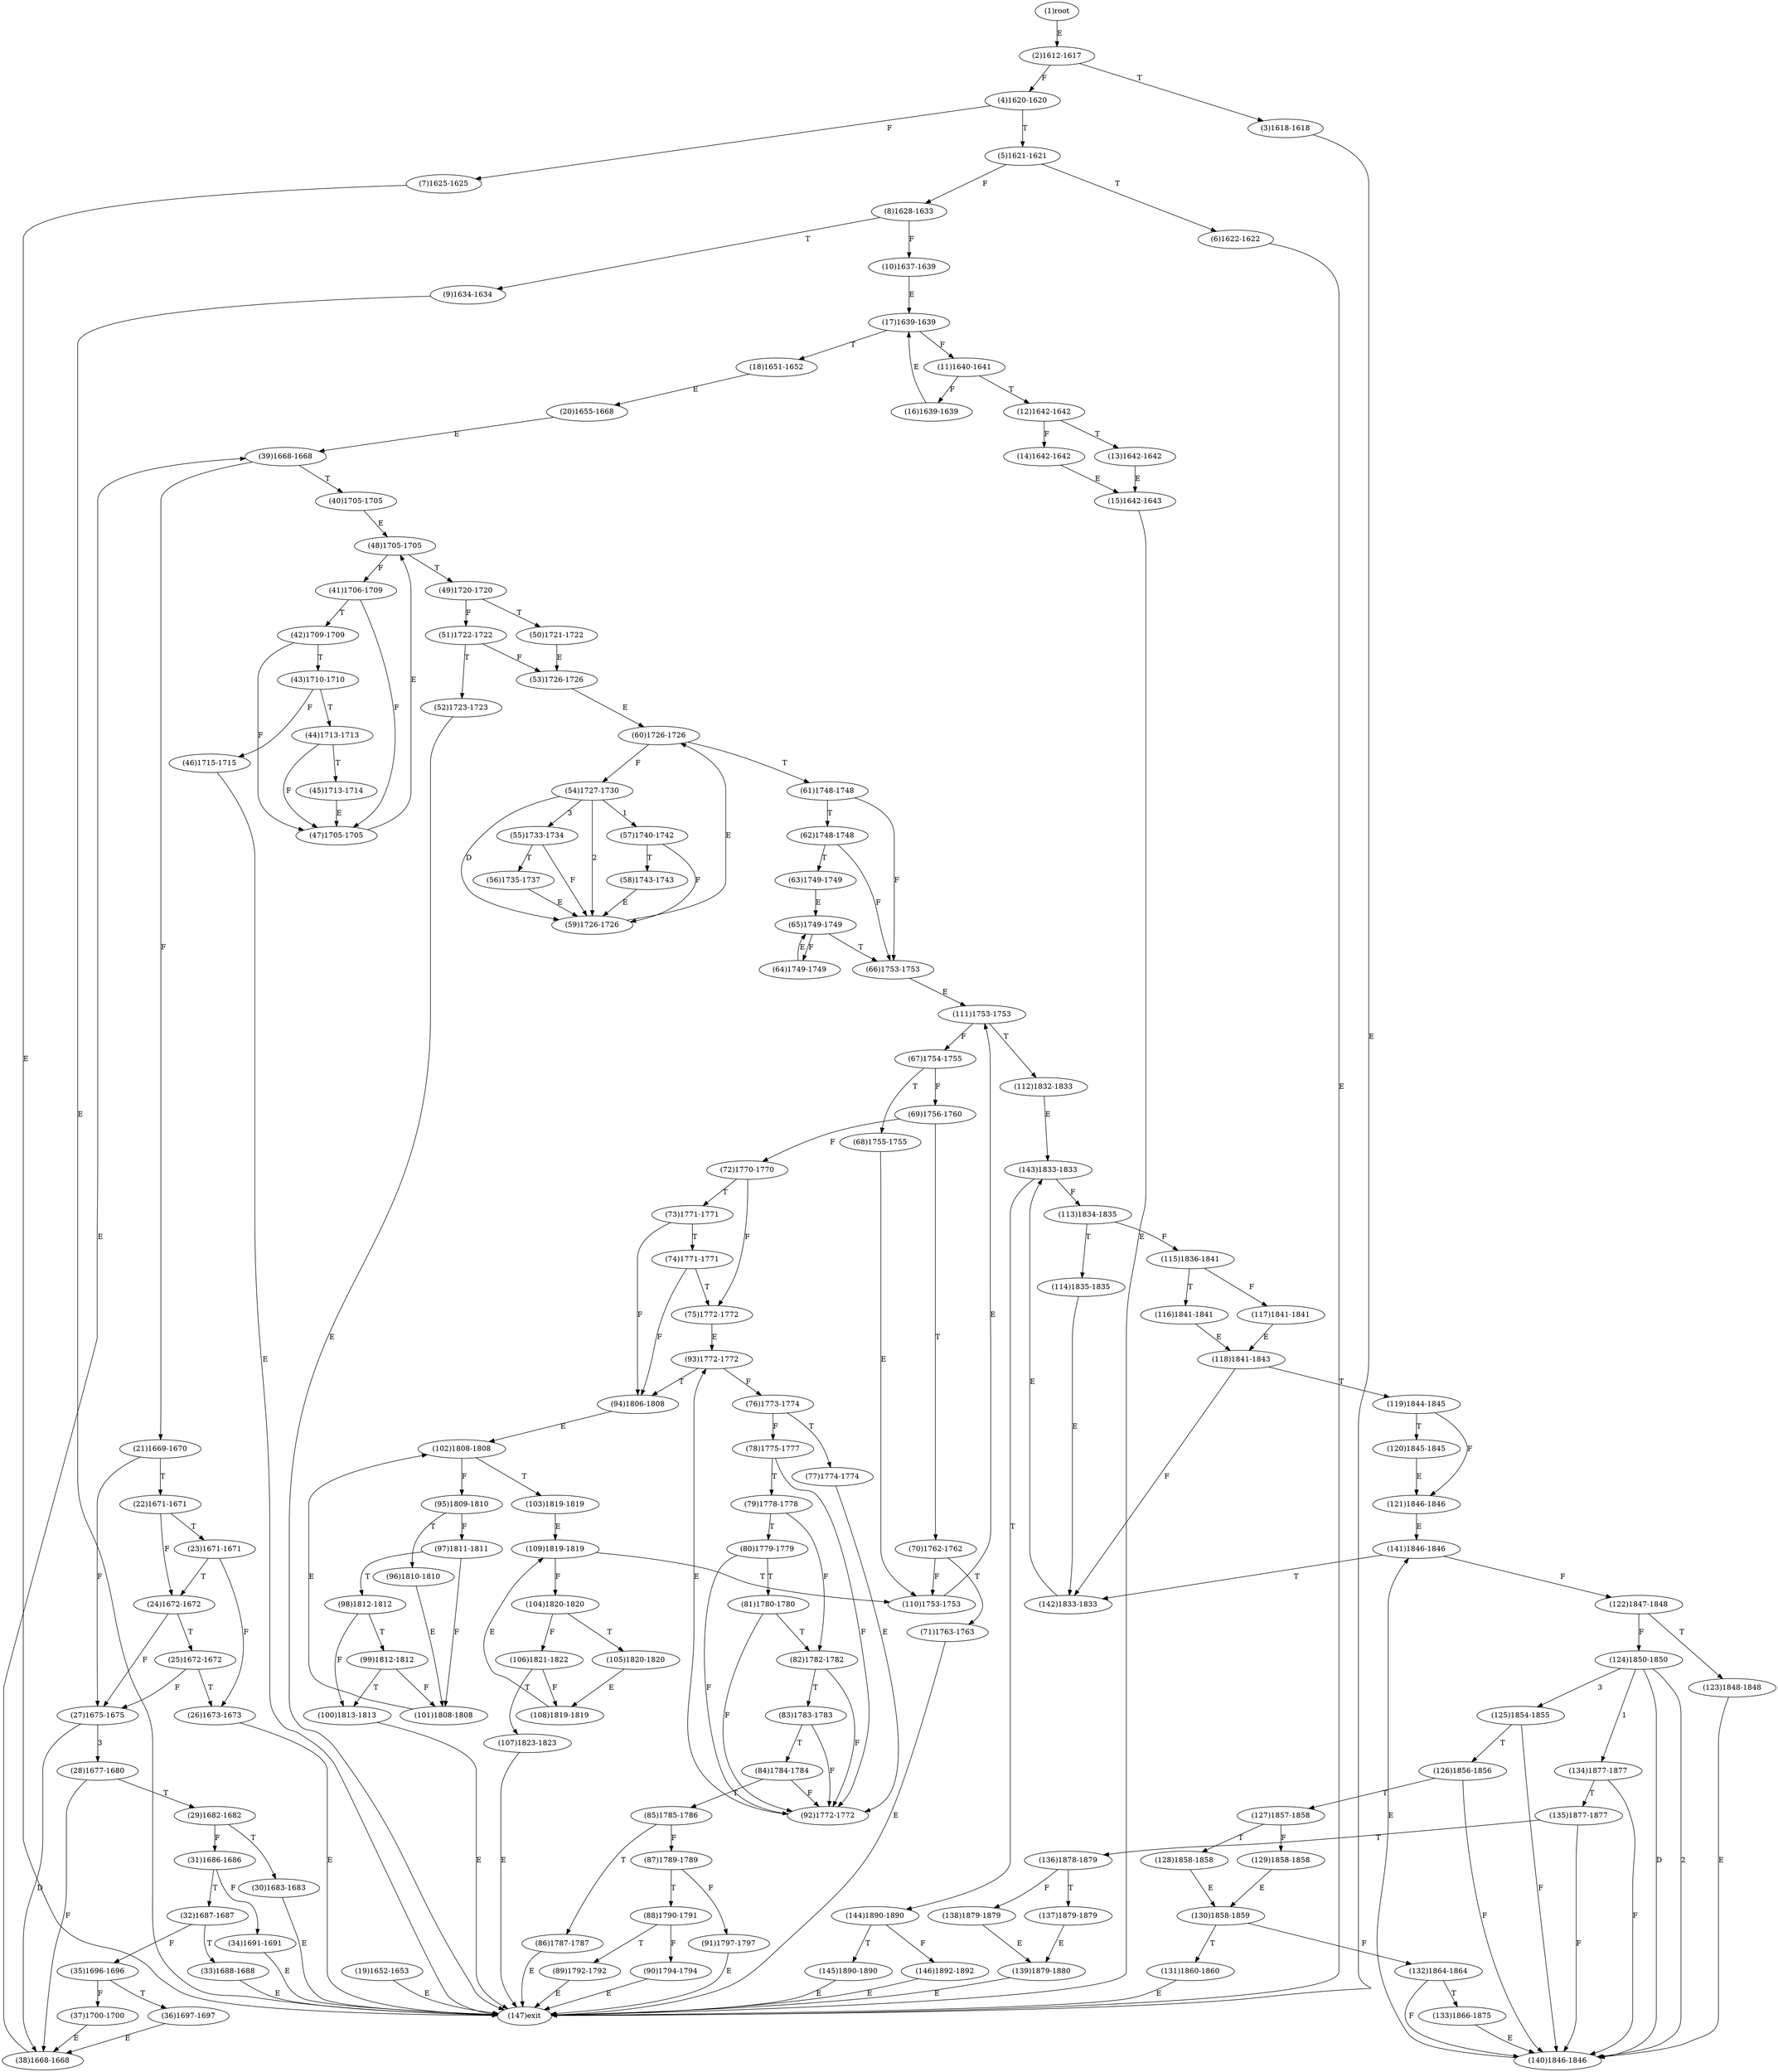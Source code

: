 digraph "" { 
1[ label="(1)root"];
2[ label="(2)1612-1617"];
3[ label="(3)1618-1618"];
4[ label="(4)1620-1620"];
5[ label="(5)1621-1621"];
6[ label="(6)1622-1622"];
7[ label="(7)1625-1625"];
8[ label="(8)1628-1633"];
9[ label="(9)1634-1634"];
10[ label="(10)1637-1639"];
11[ label="(11)1640-1641"];
12[ label="(12)1642-1642"];
13[ label="(13)1642-1642"];
14[ label="(14)1642-1642"];
15[ label="(15)1642-1643"];
17[ label="(17)1639-1639"];
16[ label="(16)1639-1639"];
19[ label="(19)1652-1653"];
18[ label="(18)1651-1652"];
21[ label="(21)1669-1670"];
20[ label="(20)1655-1668"];
23[ label="(23)1671-1671"];
22[ label="(22)1671-1671"];
25[ label="(25)1672-1672"];
24[ label="(24)1672-1672"];
27[ label="(27)1675-1675"];
26[ label="(26)1673-1673"];
29[ label="(29)1682-1682"];
28[ label="(28)1677-1680"];
31[ label="(31)1686-1686"];
30[ label="(30)1683-1683"];
34[ label="(34)1691-1691"];
35[ label="(35)1696-1696"];
32[ label="(32)1687-1687"];
33[ label="(33)1688-1688"];
38[ label="(38)1668-1668"];
39[ label="(39)1668-1668"];
36[ label="(36)1697-1697"];
37[ label="(37)1700-1700"];
42[ label="(42)1709-1709"];
43[ label="(43)1710-1710"];
40[ label="(40)1705-1705"];
41[ label="(41)1706-1709"];
46[ label="(46)1715-1715"];
47[ label="(47)1705-1705"];
44[ label="(44)1713-1713"];
45[ label="(45)1713-1714"];
51[ label="(51)1722-1722"];
50[ label="(50)1721-1722"];
49[ label="(49)1720-1720"];
48[ label="(48)1705-1705"];
55[ label="(55)1733-1734"];
54[ label="(54)1727-1730"];
53[ label="(53)1726-1726"];
52[ label="(52)1723-1723"];
59[ label="(59)1726-1726"];
58[ label="(58)1743-1743"];
57[ label="(57)1740-1742"];
56[ label="(56)1735-1737"];
63[ label="(63)1749-1749"];
62[ label="(62)1748-1748"];
61[ label="(61)1748-1748"];
60[ label="(60)1726-1726"];
68[ label="(68)1755-1755"];
69[ label="(69)1756-1760"];
70[ label="(70)1762-1762"];
71[ label="(71)1763-1763"];
64[ label="(64)1749-1749"];
65[ label="(65)1749-1749"];
66[ label="(66)1753-1753"];
67[ label="(67)1754-1755"];
76[ label="(76)1773-1774"];
77[ label="(77)1774-1774"];
78[ label="(78)1775-1777"];
79[ label="(79)1778-1778"];
72[ label="(72)1770-1770"];
73[ label="(73)1771-1771"];
74[ label="(74)1771-1771"];
75[ label="(75)1772-1772"];
85[ label="(85)1785-1786"];
84[ label="(84)1784-1784"];
87[ label="(87)1789-1789"];
86[ label="(86)1787-1787"];
81[ label="(81)1780-1780"];
80[ label="(80)1779-1779"];
83[ label="(83)1783-1783"];
82[ label="(82)1782-1782"];
93[ label="(93)1772-1772"];
92[ label="(92)1772-1772"];
95[ label="(95)1809-1810"];
94[ label="(94)1806-1808"];
89[ label="(89)1792-1792"];
88[ label="(88)1790-1791"];
91[ label="(91)1797-1797"];
90[ label="(90)1794-1794"];
102[ label="(102)1808-1808"];
103[ label="(103)1819-1819"];
100[ label="(100)1813-1813"];
101[ label="(101)1808-1808"];
98[ label="(98)1812-1812"];
99[ label="(99)1812-1812"];
96[ label="(96)1810-1810"];
97[ label="(97)1811-1811"];
110[ label="(110)1753-1753"];
111[ label="(111)1753-1753"];
108[ label="(108)1819-1819"];
109[ label="(109)1819-1819"];
106[ label="(106)1821-1822"];
107[ label="(107)1823-1823"];
104[ label="(104)1820-1820"];
105[ label="(105)1820-1820"];
119[ label="(119)1844-1845"];
118[ label="(118)1841-1843"];
117[ label="(117)1841-1841"];
116[ label="(116)1841-1841"];
115[ label="(115)1836-1841"];
114[ label="(114)1835-1835"];
113[ label="(113)1834-1835"];
112[ label="(112)1832-1833"];
127[ label="(127)1857-1858"];
126[ label="(126)1856-1856"];
125[ label="(125)1854-1855"];
124[ label="(124)1850-1850"];
123[ label="(123)1848-1848"];
122[ label="(122)1847-1848"];
121[ label="(121)1846-1846"];
120[ label="(120)1845-1845"];
137[ label="(137)1879-1879"];
136[ label="(136)1878-1879"];
139[ label="(139)1879-1880"];
138[ label="(138)1879-1879"];
141[ label="(141)1846-1846"];
140[ label="(140)1846-1846"];
143[ label="(143)1833-1833"];
142[ label="(142)1833-1833"];
129[ label="(129)1858-1858"];
128[ label="(128)1858-1858"];
131[ label="(131)1860-1860"];
130[ label="(130)1858-1859"];
133[ label="(133)1866-1875"];
132[ label="(132)1864-1864"];
135[ label="(135)1877-1877"];
134[ label="(134)1877-1877"];
144[ label="(144)1890-1890"];
145[ label="(145)1890-1890"];
146[ label="(146)1892-1892"];
147[ label="(147)exit"];
1->2[ label="E"];
2->4[ label="F"];
2->3[ label="T"];
3->147[ label="E"];
4->7[ label="F"];
4->5[ label="T"];
5->8[ label="F"];
5->6[ label="T"];
6->147[ label="E"];
7->147[ label="E"];
8->10[ label="F"];
8->9[ label="T"];
9->147[ label="E"];
10->17[ label="E"];
11->16[ label="F"];
11->12[ label="T"];
12->14[ label="F"];
12->13[ label="T"];
13->15[ label="E"];
14->15[ label="E"];
15->147[ label="E"];
16->17[ label="E"];
17->11[ label="F"];
17->18[ label="T"];
18->20[ label="E"];
19->147[ label="E"];
20->39[ label="E"];
21->27[ label="F"];
21->22[ label="T"];
22->24[ label="F"];
22->23[ label="T"];
23->26[ label="F"];
23->24[ label="T"];
24->27[ label="F"];
24->25[ label="T"];
25->27[ label="F"];
25->26[ label="T"];
26->147[ label="E"];
27->28[ label="3"];
27->38[ label="D"];
28->38[ label="F"];
28->29[ label="T"];
29->31[ label="F"];
29->30[ label="T"];
30->147[ label="E"];
31->34[ label="F"];
31->32[ label="T"];
32->35[ label="F"];
32->33[ label="T"];
33->147[ label="E"];
34->147[ label="E"];
35->37[ label="F"];
35->36[ label="T"];
36->38[ label="E"];
37->38[ label="E"];
38->39[ label="E"];
39->21[ label="F"];
39->40[ label="T"];
40->48[ label="E"];
41->47[ label="F"];
41->42[ label="T"];
42->47[ label="F"];
42->43[ label="T"];
43->46[ label="F"];
43->44[ label="T"];
44->47[ label="F"];
44->45[ label="T"];
45->47[ label="E"];
46->147[ label="E"];
47->48[ label="E"];
48->41[ label="F"];
48->49[ label="T"];
49->51[ label="F"];
49->50[ label="T"];
50->53[ label="E"];
51->53[ label="F"];
51->52[ label="T"];
52->147[ label="E"];
53->60[ label="E"];
54->57[ label="1"];
54->59[ label="2"];
54->55[ label="3"];
54->59[ label="D"];
55->59[ label="F"];
55->56[ label="T"];
56->59[ label="E"];
57->59[ label="F"];
57->58[ label="T"];
58->59[ label="E"];
59->60[ label="E"];
60->54[ label="F"];
60->61[ label="T"];
61->66[ label="F"];
61->62[ label="T"];
62->66[ label="F"];
62->63[ label="T"];
63->65[ label="E"];
64->65[ label="E"];
65->64[ label="F"];
65->66[ label="T"];
66->111[ label="E"];
67->69[ label="F"];
67->68[ label="T"];
68->110[ label="E"];
69->72[ label="F"];
69->70[ label="T"];
70->110[ label="F"];
70->71[ label="T"];
71->147[ label="E"];
72->75[ label="F"];
72->73[ label="T"];
73->94[ label="F"];
73->74[ label="T"];
74->94[ label="F"];
74->75[ label="T"];
75->93[ label="E"];
76->78[ label="F"];
76->77[ label="T"];
77->92[ label="E"];
78->92[ label="F"];
78->79[ label="T"];
79->82[ label="F"];
79->80[ label="T"];
80->92[ label="F"];
80->81[ label="T"];
81->92[ label="F"];
81->82[ label="T"];
82->92[ label="F"];
82->83[ label="T"];
83->92[ label="F"];
83->84[ label="T"];
84->92[ label="F"];
84->85[ label="T"];
85->87[ label="F"];
85->86[ label="T"];
86->147[ label="E"];
87->91[ label="F"];
87->88[ label="T"];
88->90[ label="F"];
88->89[ label="T"];
89->147[ label="E"];
90->147[ label="E"];
91->147[ label="E"];
92->93[ label="E"];
93->76[ label="F"];
93->94[ label="T"];
94->102[ label="E"];
95->97[ label="F"];
95->96[ label="T"];
96->101[ label="E"];
97->101[ label="F"];
97->98[ label="T"];
98->100[ label="F"];
98->99[ label="T"];
99->101[ label="F"];
99->100[ label="T"];
100->147[ label="E"];
101->102[ label="E"];
102->95[ label="F"];
102->103[ label="T"];
103->109[ label="E"];
104->106[ label="F"];
104->105[ label="T"];
105->108[ label="E"];
106->108[ label="F"];
106->107[ label="T"];
107->147[ label="E"];
108->109[ label="E"];
109->104[ label="F"];
109->110[ label="T"];
110->111[ label="E"];
111->67[ label="F"];
111->112[ label="T"];
112->143[ label="E"];
113->115[ label="F"];
113->114[ label="T"];
114->142[ label="E"];
115->117[ label="F"];
115->116[ label="T"];
116->118[ label="E"];
117->118[ label="E"];
118->142[ label="F"];
118->119[ label="T"];
119->121[ label="F"];
119->120[ label="T"];
120->121[ label="E"];
121->141[ label="E"];
122->124[ label="F"];
122->123[ label="T"];
123->140[ label="E"];
124->134[ label="1"];
124->140[ label="2"];
124->125[ label="3"];
124->140[ label="D"];
125->140[ label="F"];
125->126[ label="T"];
126->140[ label="F"];
126->127[ label="T"];
127->129[ label="F"];
127->128[ label="T"];
128->130[ label="E"];
129->130[ label="E"];
130->132[ label="F"];
130->131[ label="T"];
131->147[ label="E"];
132->140[ label="F"];
132->133[ label="T"];
133->140[ label="E"];
134->140[ label="F"];
134->135[ label="T"];
135->140[ label="F"];
135->136[ label="T"];
136->138[ label="F"];
136->137[ label="T"];
137->139[ label="E"];
138->139[ label="E"];
139->147[ label="E"];
140->141[ label="E"];
141->122[ label="F"];
141->142[ label="T"];
142->143[ label="E"];
143->113[ label="F"];
143->144[ label="T"];
144->146[ label="F"];
144->145[ label="T"];
145->147[ label="E"];
146->147[ label="E"];
}